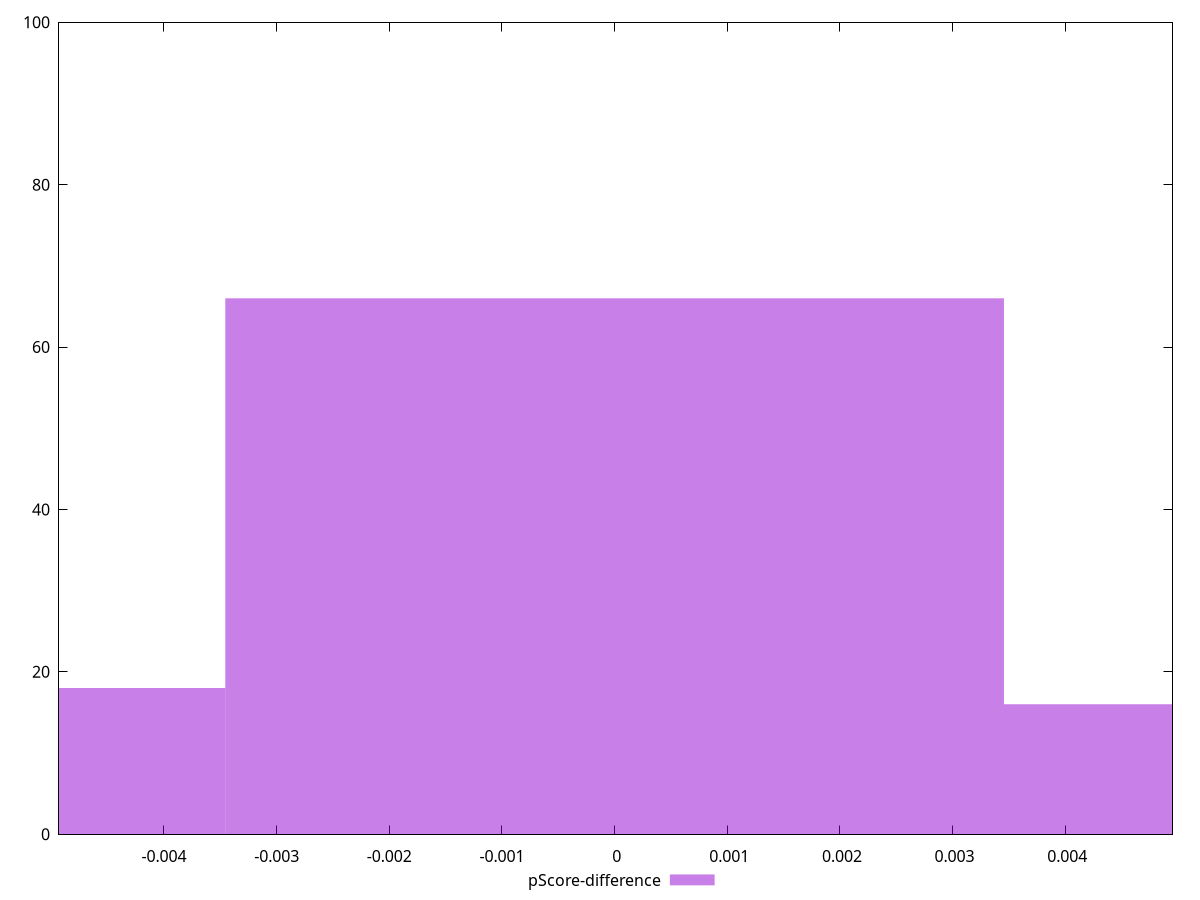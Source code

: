 reset

$pScoreDifference <<EOF
0 66
0.006911412982315461 16
-0.006911412982315461 18
EOF

set key outside below
set boxwidth 0.006911412982315461
set xrange [-0.004931822957321863:0.004951707034809072]
set yrange [0:100]
set trange [0:100]
set style fill transparent solid 0.5 noborder
set terminal svg size 640, 490 enhanced background rgb 'white'
set output "report_00019_2021-02-10T18-14-37.922Z//max-potential-fid/samples/pages+cached+noadtech/pScore-difference/histogram.svg"

plot $pScoreDifference title "pScore-difference" with boxes

reset
